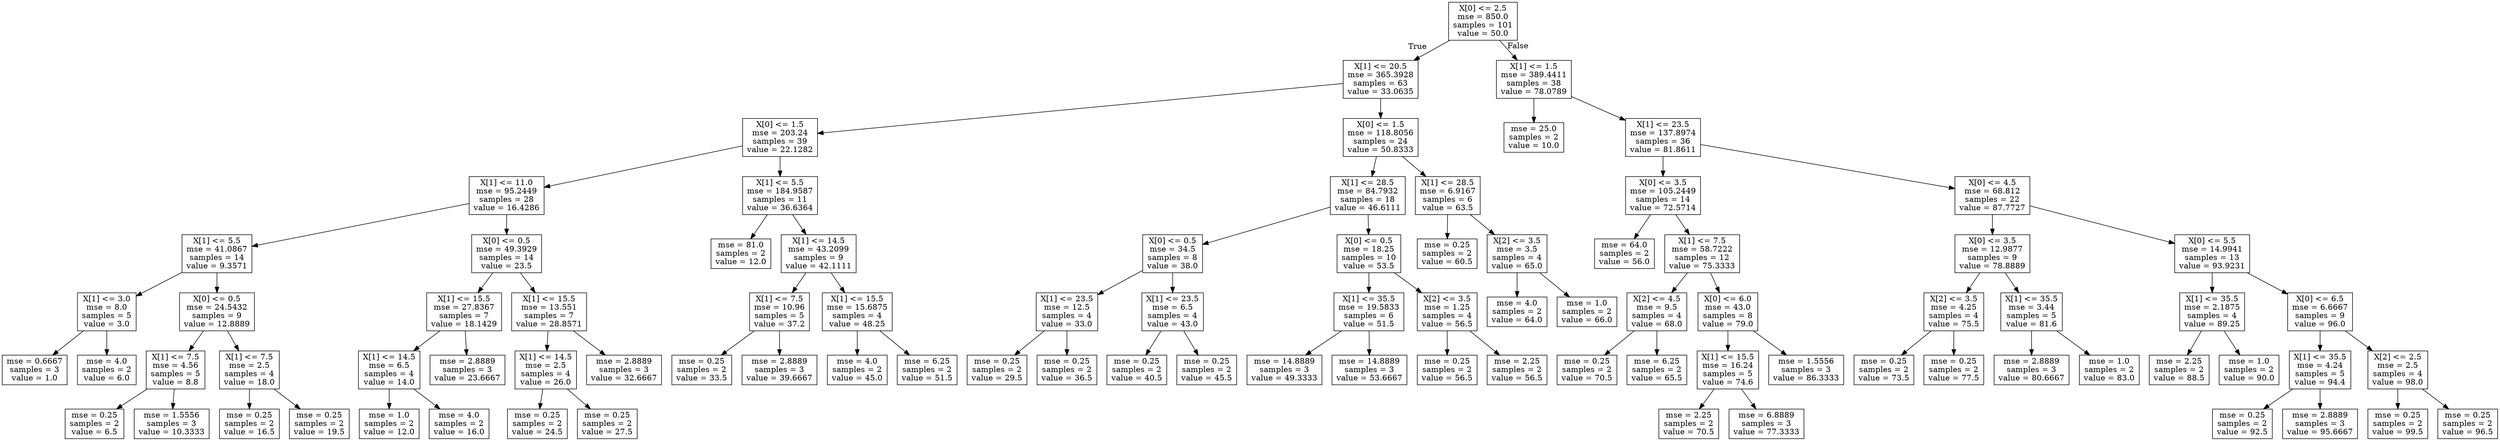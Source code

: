 digraph Tree {
node [shape=box] ;
0 [label="X[0] <= 2.5\nmse = 850.0\nsamples = 101\nvalue = 50.0"] ;
1 [label="X[1] <= 20.5\nmse = 365.3928\nsamples = 63\nvalue = 33.0635"] ;
0 -> 1 [labeldistance=2.5, labelangle=45, headlabel="True"] ;
2 [label="X[0] <= 1.5\nmse = 203.24\nsamples = 39\nvalue = 22.1282"] ;
1 -> 2 ;
3 [label="X[1] <= 11.0\nmse = 95.2449\nsamples = 28\nvalue = 16.4286"] ;
2 -> 3 ;
4 [label="X[1] <= 5.5\nmse = 41.0867\nsamples = 14\nvalue = 9.3571"] ;
3 -> 4 ;
5 [label="X[1] <= 3.0\nmse = 8.0\nsamples = 5\nvalue = 3.0"] ;
4 -> 5 ;
6 [label="mse = 0.6667\nsamples = 3\nvalue = 1.0"] ;
5 -> 6 ;
7 [label="mse = 4.0\nsamples = 2\nvalue = 6.0"] ;
5 -> 7 ;
8 [label="X[0] <= 0.5\nmse = 24.5432\nsamples = 9\nvalue = 12.8889"] ;
4 -> 8 ;
9 [label="X[1] <= 7.5\nmse = 4.56\nsamples = 5\nvalue = 8.8"] ;
8 -> 9 ;
10 [label="mse = 0.25\nsamples = 2\nvalue = 6.5"] ;
9 -> 10 ;
11 [label="mse = 1.5556\nsamples = 3\nvalue = 10.3333"] ;
9 -> 11 ;
12 [label="X[1] <= 7.5\nmse = 2.5\nsamples = 4\nvalue = 18.0"] ;
8 -> 12 ;
13 [label="mse = 0.25\nsamples = 2\nvalue = 16.5"] ;
12 -> 13 ;
14 [label="mse = 0.25\nsamples = 2\nvalue = 19.5"] ;
12 -> 14 ;
15 [label="X[0] <= 0.5\nmse = 49.3929\nsamples = 14\nvalue = 23.5"] ;
3 -> 15 ;
16 [label="X[1] <= 15.5\nmse = 27.8367\nsamples = 7\nvalue = 18.1429"] ;
15 -> 16 ;
17 [label="X[1] <= 14.5\nmse = 6.5\nsamples = 4\nvalue = 14.0"] ;
16 -> 17 ;
18 [label="mse = 1.0\nsamples = 2\nvalue = 12.0"] ;
17 -> 18 ;
19 [label="mse = 4.0\nsamples = 2\nvalue = 16.0"] ;
17 -> 19 ;
20 [label="mse = 2.8889\nsamples = 3\nvalue = 23.6667"] ;
16 -> 20 ;
21 [label="X[1] <= 15.5\nmse = 13.551\nsamples = 7\nvalue = 28.8571"] ;
15 -> 21 ;
22 [label="X[1] <= 14.5\nmse = 2.5\nsamples = 4\nvalue = 26.0"] ;
21 -> 22 ;
23 [label="mse = 0.25\nsamples = 2\nvalue = 24.5"] ;
22 -> 23 ;
24 [label="mse = 0.25\nsamples = 2\nvalue = 27.5"] ;
22 -> 24 ;
25 [label="mse = 2.8889\nsamples = 3\nvalue = 32.6667"] ;
21 -> 25 ;
26 [label="X[1] <= 5.5\nmse = 184.9587\nsamples = 11\nvalue = 36.6364"] ;
2 -> 26 ;
27 [label="mse = 81.0\nsamples = 2\nvalue = 12.0"] ;
26 -> 27 ;
28 [label="X[1] <= 14.5\nmse = 43.2099\nsamples = 9\nvalue = 42.1111"] ;
26 -> 28 ;
29 [label="X[1] <= 7.5\nmse = 10.96\nsamples = 5\nvalue = 37.2"] ;
28 -> 29 ;
30 [label="mse = 0.25\nsamples = 2\nvalue = 33.5"] ;
29 -> 30 ;
31 [label="mse = 2.8889\nsamples = 3\nvalue = 39.6667"] ;
29 -> 31 ;
32 [label="X[1] <= 15.5\nmse = 15.6875\nsamples = 4\nvalue = 48.25"] ;
28 -> 32 ;
33 [label="mse = 4.0\nsamples = 2\nvalue = 45.0"] ;
32 -> 33 ;
34 [label="mse = 6.25\nsamples = 2\nvalue = 51.5"] ;
32 -> 34 ;
35 [label="X[0] <= 1.5\nmse = 118.8056\nsamples = 24\nvalue = 50.8333"] ;
1 -> 35 ;
36 [label="X[1] <= 28.5\nmse = 84.7932\nsamples = 18\nvalue = 46.6111"] ;
35 -> 36 ;
37 [label="X[0] <= 0.5\nmse = 34.5\nsamples = 8\nvalue = 38.0"] ;
36 -> 37 ;
38 [label="X[1] <= 23.5\nmse = 12.5\nsamples = 4\nvalue = 33.0"] ;
37 -> 38 ;
39 [label="mse = 0.25\nsamples = 2\nvalue = 29.5"] ;
38 -> 39 ;
40 [label="mse = 0.25\nsamples = 2\nvalue = 36.5"] ;
38 -> 40 ;
41 [label="X[1] <= 23.5\nmse = 6.5\nsamples = 4\nvalue = 43.0"] ;
37 -> 41 ;
42 [label="mse = 0.25\nsamples = 2\nvalue = 40.5"] ;
41 -> 42 ;
43 [label="mse = 0.25\nsamples = 2\nvalue = 45.5"] ;
41 -> 43 ;
44 [label="X[0] <= 0.5\nmse = 18.25\nsamples = 10\nvalue = 53.5"] ;
36 -> 44 ;
45 [label="X[1] <= 35.5\nmse = 19.5833\nsamples = 6\nvalue = 51.5"] ;
44 -> 45 ;
46 [label="mse = 14.8889\nsamples = 3\nvalue = 49.3333"] ;
45 -> 46 ;
47 [label="mse = 14.8889\nsamples = 3\nvalue = 53.6667"] ;
45 -> 47 ;
48 [label="X[2] <= 3.5\nmse = 1.25\nsamples = 4\nvalue = 56.5"] ;
44 -> 48 ;
49 [label="mse = 0.25\nsamples = 2\nvalue = 56.5"] ;
48 -> 49 ;
50 [label="mse = 2.25\nsamples = 2\nvalue = 56.5"] ;
48 -> 50 ;
51 [label="X[1] <= 28.5\nmse = 6.9167\nsamples = 6\nvalue = 63.5"] ;
35 -> 51 ;
52 [label="mse = 0.25\nsamples = 2\nvalue = 60.5"] ;
51 -> 52 ;
53 [label="X[2] <= 3.5\nmse = 3.5\nsamples = 4\nvalue = 65.0"] ;
51 -> 53 ;
54 [label="mse = 4.0\nsamples = 2\nvalue = 64.0"] ;
53 -> 54 ;
55 [label="mse = 1.0\nsamples = 2\nvalue = 66.0"] ;
53 -> 55 ;
56 [label="X[1] <= 1.5\nmse = 389.4411\nsamples = 38\nvalue = 78.0789"] ;
0 -> 56 [labeldistance=2.5, labelangle=-45, headlabel="False"] ;
57 [label="mse = 25.0\nsamples = 2\nvalue = 10.0"] ;
56 -> 57 ;
58 [label="X[1] <= 23.5\nmse = 137.8974\nsamples = 36\nvalue = 81.8611"] ;
56 -> 58 ;
59 [label="X[0] <= 3.5\nmse = 105.2449\nsamples = 14\nvalue = 72.5714"] ;
58 -> 59 ;
60 [label="mse = 64.0\nsamples = 2\nvalue = 56.0"] ;
59 -> 60 ;
61 [label="X[1] <= 7.5\nmse = 58.7222\nsamples = 12\nvalue = 75.3333"] ;
59 -> 61 ;
62 [label="X[2] <= 4.5\nmse = 9.5\nsamples = 4\nvalue = 68.0"] ;
61 -> 62 ;
63 [label="mse = 0.25\nsamples = 2\nvalue = 70.5"] ;
62 -> 63 ;
64 [label="mse = 6.25\nsamples = 2\nvalue = 65.5"] ;
62 -> 64 ;
65 [label="X[0] <= 6.0\nmse = 43.0\nsamples = 8\nvalue = 79.0"] ;
61 -> 65 ;
66 [label="X[1] <= 15.5\nmse = 16.24\nsamples = 5\nvalue = 74.6"] ;
65 -> 66 ;
67 [label="mse = 2.25\nsamples = 2\nvalue = 70.5"] ;
66 -> 67 ;
68 [label="mse = 6.8889\nsamples = 3\nvalue = 77.3333"] ;
66 -> 68 ;
69 [label="mse = 1.5556\nsamples = 3\nvalue = 86.3333"] ;
65 -> 69 ;
70 [label="X[0] <= 4.5\nmse = 68.812\nsamples = 22\nvalue = 87.7727"] ;
58 -> 70 ;
71 [label="X[0] <= 3.5\nmse = 12.9877\nsamples = 9\nvalue = 78.8889"] ;
70 -> 71 ;
72 [label="X[2] <= 3.5\nmse = 4.25\nsamples = 4\nvalue = 75.5"] ;
71 -> 72 ;
73 [label="mse = 0.25\nsamples = 2\nvalue = 73.5"] ;
72 -> 73 ;
74 [label="mse = 0.25\nsamples = 2\nvalue = 77.5"] ;
72 -> 74 ;
75 [label="X[1] <= 35.5\nmse = 3.44\nsamples = 5\nvalue = 81.6"] ;
71 -> 75 ;
76 [label="mse = 2.8889\nsamples = 3\nvalue = 80.6667"] ;
75 -> 76 ;
77 [label="mse = 1.0\nsamples = 2\nvalue = 83.0"] ;
75 -> 77 ;
78 [label="X[0] <= 5.5\nmse = 14.9941\nsamples = 13\nvalue = 93.9231"] ;
70 -> 78 ;
79 [label="X[1] <= 35.5\nmse = 2.1875\nsamples = 4\nvalue = 89.25"] ;
78 -> 79 ;
80 [label="mse = 2.25\nsamples = 2\nvalue = 88.5"] ;
79 -> 80 ;
81 [label="mse = 1.0\nsamples = 2\nvalue = 90.0"] ;
79 -> 81 ;
82 [label="X[0] <= 6.5\nmse = 6.6667\nsamples = 9\nvalue = 96.0"] ;
78 -> 82 ;
83 [label="X[1] <= 35.5\nmse = 4.24\nsamples = 5\nvalue = 94.4"] ;
82 -> 83 ;
84 [label="mse = 0.25\nsamples = 2\nvalue = 92.5"] ;
83 -> 84 ;
85 [label="mse = 2.8889\nsamples = 3\nvalue = 95.6667"] ;
83 -> 85 ;
86 [label="X[2] <= 2.5\nmse = 2.5\nsamples = 4\nvalue = 98.0"] ;
82 -> 86 ;
87 [label="mse = 0.25\nsamples = 2\nvalue = 99.5"] ;
86 -> 87 ;
88 [label="mse = 0.25\nsamples = 2\nvalue = 96.5"] ;
86 -> 88 ;
}